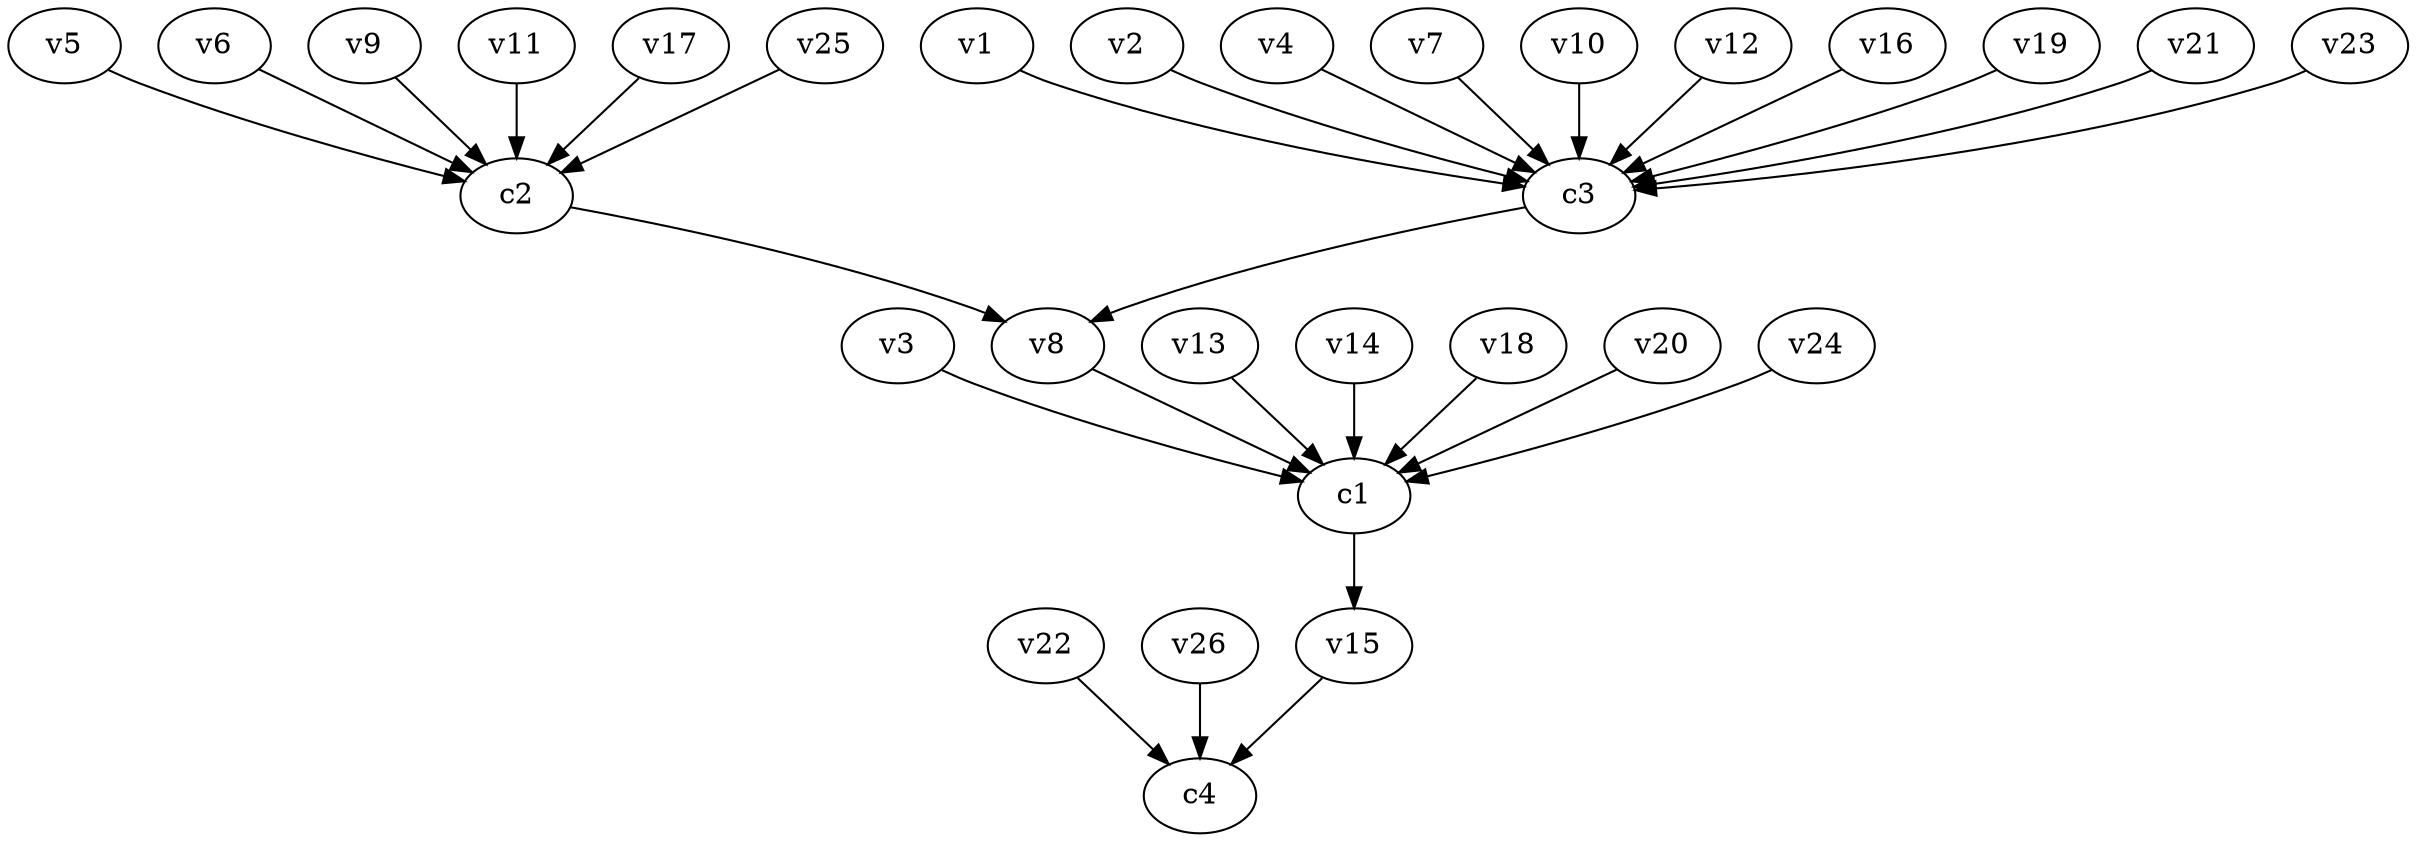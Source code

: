 strict digraph  {
c1;
c2;
c3;
c4;
v1;
v2;
v3;
v4;
v5;
v6;
v7;
v8;
v9;
v10;
v11;
v12;
v13;
v14;
v15;
v16;
v17;
v18;
v19;
v20;
v21;
v22;
v23;
v24;
v25;
v26;
c1 -> v15  [weight=1];
c2 -> v8  [weight=1];
c3 -> v8  [weight=1];
v1 -> c3  [weight=1];
v2 -> c3  [weight=1];
v3 -> c1  [weight=1];
v4 -> c3  [weight=1];
v5 -> c2  [weight=1];
v6 -> c2  [weight=1];
v7 -> c3  [weight=1];
v8 -> c1  [weight=1];
v9 -> c2  [weight=1];
v10 -> c3  [weight=1];
v11 -> c2  [weight=1];
v12 -> c3  [weight=1];
v13 -> c1  [weight=1];
v14 -> c1  [weight=1];
v15 -> c4  [weight=1];
v16 -> c3  [weight=1];
v17 -> c2  [weight=1];
v18 -> c1  [weight=1];
v19 -> c3  [weight=1];
v20 -> c1  [weight=1];
v21 -> c3  [weight=1];
v22 -> c4  [weight=1];
v23 -> c3  [weight=1];
v24 -> c1  [weight=1];
v25 -> c2  [weight=1];
v26 -> c4  [weight=1];
}
